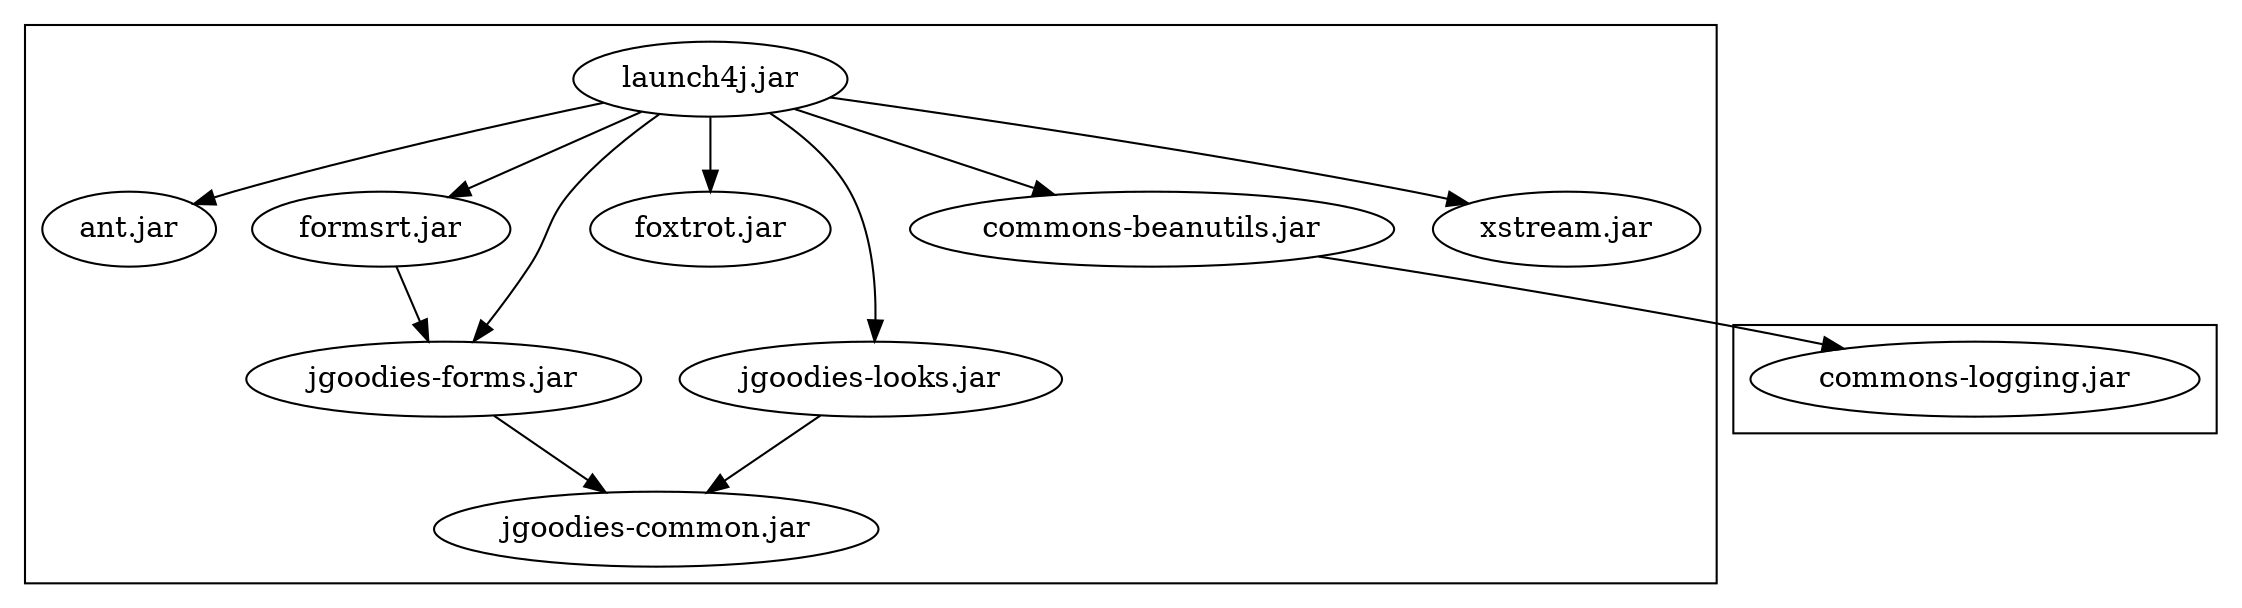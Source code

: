 digraph "summary" {
  "launch4j.jar"                       -> "ant.jar";
  "launch4j.jar"                       -> "commons-beanutils.jar";
  "launch4j.jar"                       -> "formsrt.jar";
  "launch4j.jar"                       -> "foxtrot.jar";
  "launch4j.jar"                       -> "jgoodies-forms.jar";
  "launch4j.jar"                       -> "jgoodies-looks.jar";
  "launch4j.jar"                       -> "xstream.jar";
  "commons-beanutils.jar"                       -> "commons-logging.jar";
  "formsrt.jar"                       -> "jgoodies-forms.jar";
  "jgoodies-forms.jar"                       -> "jgoodies-common.jar";
  "jgoodies-looks.jar"                       -> "jgoodies-common.jar";


  subgraph cluster_0 {
    "commons-logging.jar"; 
  }
  subgraph cluster_1 {
    "launch4j.jar";     "jgoodies-common.jar";     "jgoodies-forms.jar";     "jgoodies-looks.jar";     "formsrt.jar";     "commons-beanutils.jar";     "xstream.jar";     "ant.jar";     "foxtrot.jar"; 
  }
}
